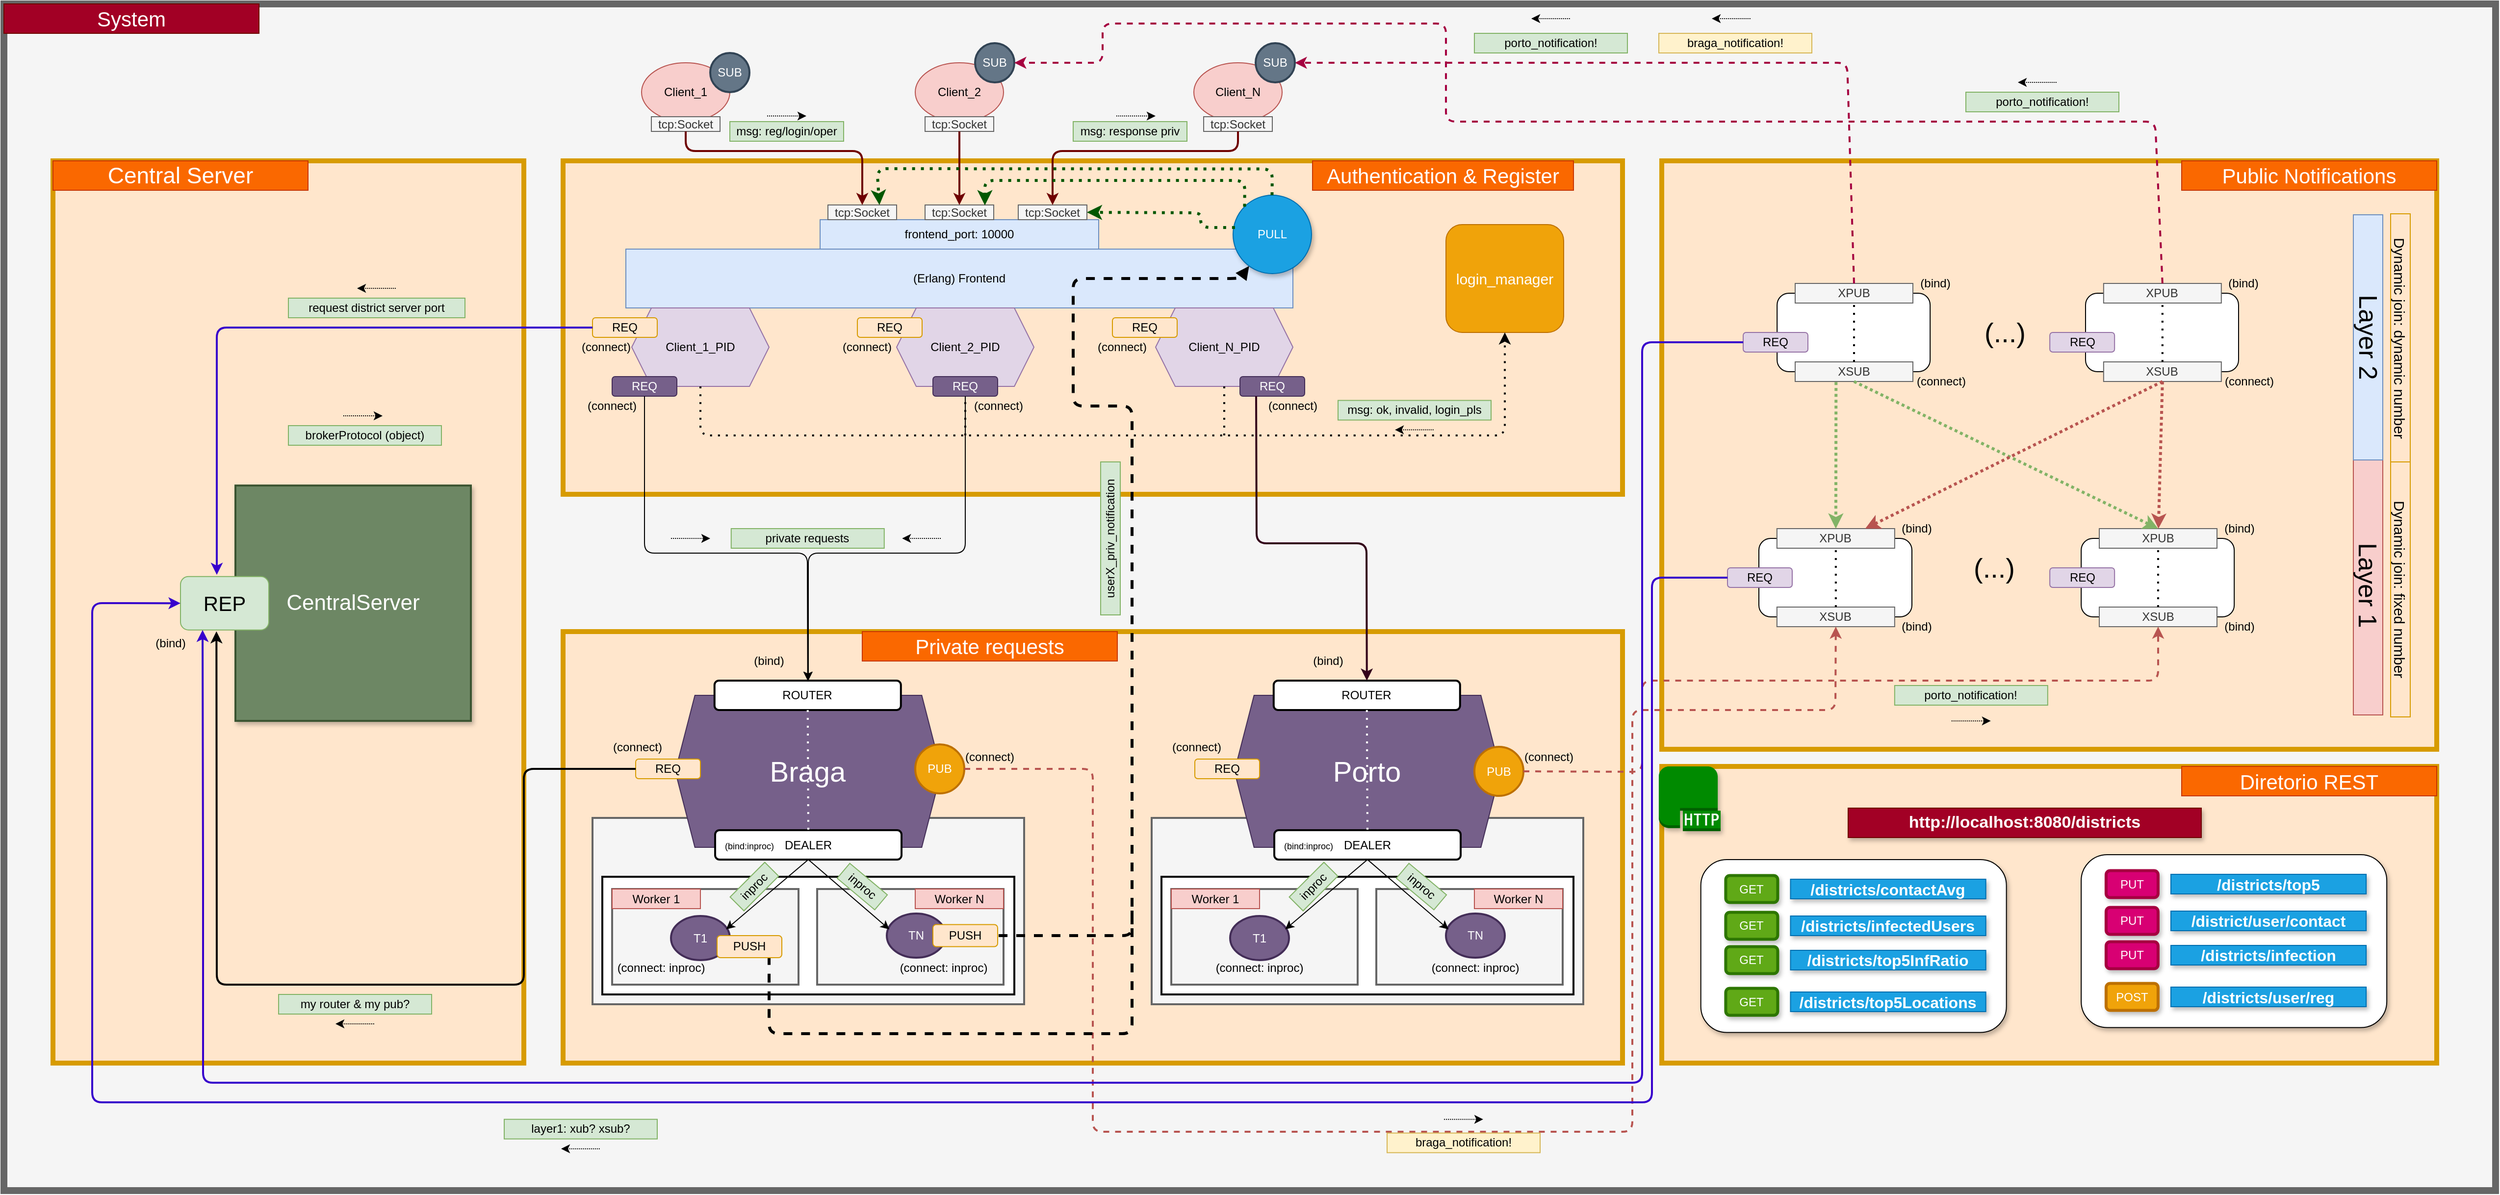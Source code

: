 <mxfile version="14.0.4" type="device"><diagram id="F_17o6KvqkeS45fp0Uro" name="Page-1"><mxGraphModel dx="5325" dy="1544" grid="1" gridSize="10" guides="1" tooltips="1" connect="1" arrows="1" fold="1" page="1" pageScale="1" pageWidth="827" pageHeight="1169" math="0" shadow="0"><root><mxCell id="0"/><mxCell id="1" parent="0"/><mxCell id="HUV5BB1LajAcM5KLgzY4-287" value="" style="rounded=0;whiteSpace=wrap;html=1;strokeWidth=7;fillColor=#f5f5f5;strokeColor=#666666;fontColor=#333333;" parent="1" vertex="1"><mxGeometry x="-2170" y="80" width="2540" height="1210" as="geometry"/></mxCell><mxCell id="4Ez9zJNtJLMyRnR4S0r_-30" value="" style="rounded=0;whiteSpace=wrap;html=1;strokeWidth=5;fillColor=#ffe6cc;strokeColor=#d79b00;" vertex="1" parent="1"><mxGeometry x="-480" y="857.5" width="790" height="302.5" as="geometry"/></mxCell><mxCell id="HUV5BB1LajAcM5KLgzY4-254" value="" style="rounded=0;whiteSpace=wrap;html=1;strokeWidth=5;fillColor=#ffe6cc;strokeColor=#d79b00;" parent="1" vertex="1"><mxGeometry x="-2120" y="240" width="480" height="920" as="geometry"/></mxCell><mxCell id="HUV5BB1LajAcM5KLgzY4-206" value="" style="rounded=0;whiteSpace=wrap;html=1;strokeWidth=5;fillColor=#ffe6cc;strokeColor=#d79b00;" parent="1" vertex="1"><mxGeometry x="-480" y="240" width="790" height="600" as="geometry"/></mxCell><mxCell id="HUV5BB1LajAcM5KLgzY4-60" value="" style="rounded=0;whiteSpace=wrap;html=1;strokeWidth=5;fillColor=#ffe6cc;strokeColor=#d79b00;" parent="1" vertex="1"><mxGeometry x="-1600" y="720" width="1080" height="440" as="geometry"/></mxCell><mxCell id="HUV5BB1LajAcM5KLgzY4-70" value="" style="rounded=0;whiteSpace=wrap;html=1;strokeWidth=2;fillColor=#f5f5f5;strokeColor=#666666;fontColor=#333333;" parent="1" vertex="1"><mxGeometry x="-1570" y="910" width="440" height="190" as="geometry"/></mxCell><mxCell id="HUV5BB1LajAcM5KLgzY4-74" value="" style="rounded=0;whiteSpace=wrap;html=1;strokeWidth=2;" parent="1" vertex="1"><mxGeometry x="-1560" y="970" width="420" height="120" as="geometry"/></mxCell><mxCell id="HUV5BB1LajAcM5KLgzY4-45" value="" style="rounded=0;whiteSpace=wrap;html=1;strokeWidth=5;fillColor=#ffe6cc;strokeColor=#d79b00;" parent="1" vertex="1"><mxGeometry x="-1600" y="240" width="1080" height="340" as="geometry"/></mxCell><mxCell id="HUV5BB1LajAcM5KLgzY4-1" value="(Erlang) Frontend" style="rounded=0;whiteSpace=wrap;html=1;fillColor=#dae8fc;strokeColor=#6c8ebf;" parent="1" vertex="1"><mxGeometry x="-1536" y="330" width="680" height="60" as="geometry"/></mxCell><mxCell id="HUV5BB1LajAcM5KLgzY4-3" value="Client_2" style="ellipse;whiteSpace=wrap;html=1;fillColor=#f8cecc;strokeColor=#b85450;" parent="1" vertex="1"><mxGeometry x="-1241" y="140" width="90" height="60" as="geometry"/></mxCell><mxCell id="HUV5BB1LajAcM5KLgzY4-5" value="frontend_port: 10000" style="rounded=0;whiteSpace=wrap;html=1;fillColor=#dae8fc;strokeColor=#6c8ebf;" parent="1" vertex="1"><mxGeometry x="-1338" y="300" width="284" height="30" as="geometry"/></mxCell><mxCell id="HUV5BB1LajAcM5KLgzY4-9" value="msg: reg/login/oper" style="text;html=1;strokeColor=#82b366;fillColor=#d5e8d4;align=center;verticalAlign=middle;whiteSpace=wrap;rounded=0;rotation=0;" parent="1" vertex="1"><mxGeometry x="-1430" y="200" width="116" height="20" as="geometry"/></mxCell><mxCell id="HUV5BB1LajAcM5KLgzY4-10" value="Client_1_PID" style="shape=hexagon;perimeter=hexagonPerimeter2;whiteSpace=wrap;html=1;fixedSize=1;fillColor=#e1d5e7;strokeColor=#9673a6;" parent="1" vertex="1"><mxGeometry x="-1530" y="390" width="140" height="80" as="geometry"/></mxCell><mxCell id="HUV5BB1LajAcM5KLgzY4-12" value="Client_2_PID" style="shape=hexagon;perimeter=hexagonPerimeter2;whiteSpace=wrap;html=1;fixedSize=1;fillColor=#e1d5e7;strokeColor=#9673a6;" parent="1" vertex="1"><mxGeometry x="-1260" y="390" width="140" height="80" as="geometry"/></mxCell><mxCell id="HUV5BB1LajAcM5KLgzY4-13" value="Client_N_PID" style="shape=hexagon;perimeter=hexagonPerimeter2;whiteSpace=wrap;html=1;fixedSize=1;fillColor=#e1d5e7;strokeColor=#9673a6;" parent="1" vertex="1"><mxGeometry x="-996" y="390" width="140" height="80" as="geometry"/></mxCell><mxCell id="HUV5BB1LajAcM5KLgzY4-18" value="tcp:Socket" style="rounded=0;whiteSpace=wrap;html=1;fillColor=#f5f5f5;strokeColor=#666666;fontColor=#333333;" parent="1" vertex="1"><mxGeometry x="-1231" y="195" width="70" height="15" as="geometry"/></mxCell><mxCell id="HUV5BB1LajAcM5KLgzY4-20" value="tcp:Socket" style="rounded=0;whiteSpace=wrap;html=1;fillColor=#f5f5f5;strokeColor=#666666;fontColor=#333333;" parent="1" vertex="1"><mxGeometry x="-1330" y="285" width="70" height="15" as="geometry"/></mxCell><mxCell id="HUV5BB1LajAcM5KLgzY4-21" value="tcp:Socket" style="rounded=0;whiteSpace=wrap;html=1;fillColor=#f5f5f5;strokeColor=#666666;fontColor=#333333;" parent="1" vertex="1"><mxGeometry x="-1231" y="285" width="70" height="15" as="geometry"/></mxCell><mxCell id="HUV5BB1LajAcM5KLgzY4-22" value="tcp:Socket" style="rounded=0;whiteSpace=wrap;html=1;fillColor=#f5f5f5;strokeColor=#666666;fontColor=#333333;" parent="1" vertex="1"><mxGeometry x="-1136" y="285" width="70" height="15" as="geometry"/></mxCell><mxCell id="HUV5BB1LajAcM5KLgzY4-23" value="msg: ok, invalid, login_pls" style="text;html=1;strokeColor=#82b366;fillColor=#d5e8d4;align=center;verticalAlign=middle;whiteSpace=wrap;rounded=0;rotation=0;" parent="1" vertex="1"><mxGeometry x="-810" y="484.29" width="156" height="20" as="geometry"/></mxCell><mxCell id="HUV5BB1LajAcM5KLgzY4-28" value="REQ" style="rounded=1;whiteSpace=wrap;html=1;fillColor=#ffe6cc;strokeColor=#d79b00;" parent="1" vertex="1"><mxGeometry x="-1570" y="400" width="66" height="20" as="geometry"/></mxCell><mxCell id="HUV5BB1LajAcM5KLgzY4-29" value="REQ" style="rounded=1;whiteSpace=wrap;html=1;fillColor=#ffe6cc;strokeColor=#d79b00;" parent="1" vertex="1"><mxGeometry x="-1300" y="400" width="66" height="20" as="geometry"/></mxCell><mxCell id="HUV5BB1LajAcM5KLgzY4-30" value="REQ" style="rounded=1;whiteSpace=wrap;html=1;fillColor=#ffe6cc;strokeColor=#d79b00;" parent="1" vertex="1"><mxGeometry x="-1040" y="400" width="66" height="20" as="geometry"/></mxCell><mxCell id="HUV5BB1LajAcM5KLgzY4-34" value="Client_N" style="ellipse;whiteSpace=wrap;html=1;fillColor=#f8cecc;strokeColor=#b85450;" parent="1" vertex="1"><mxGeometry x="-957" y="140" width="90" height="60" as="geometry"/></mxCell><mxCell id="HUV5BB1LajAcM5KLgzY4-35" value="tcp:Socket" style="rounded=0;whiteSpace=wrap;html=1;fillColor=#f5f5f5;strokeColor=#666666;fontColor=#333333;" parent="1" vertex="1"><mxGeometry x="-947" y="195" width="70" height="15" as="geometry"/></mxCell><mxCell id="HUV5BB1LajAcM5KLgzY4-36" value="Client_1" style="ellipse;whiteSpace=wrap;html=1;fillColor=#f8cecc;strokeColor=#b85450;" parent="1" vertex="1"><mxGeometry x="-1520" y="140" width="90" height="60" as="geometry"/></mxCell><mxCell id="HUV5BB1LajAcM5KLgzY4-37" value="tcp:Socket" style="rounded=0;whiteSpace=wrap;html=1;fillColor=#f5f5f5;strokeColor=#666666;fontColor=#333333;" parent="1" vertex="1"><mxGeometry x="-1510" y="195" width="70" height="15" as="geometry"/></mxCell><mxCell id="HUV5BB1LajAcM5KLgzY4-38" value="" style="endArrow=classic;html=1;exitX=0.5;exitY=1;exitDx=0;exitDy=0;entryX=0.5;entryY=0;entryDx=0;entryDy=0;fillColor=#a20025;strokeColor=#6F0000;strokeWidth=2;" parent="1" source="HUV5BB1LajAcM5KLgzY4-37" target="HUV5BB1LajAcM5KLgzY4-20" edge="1"><mxGeometry width="50" height="50" relative="1" as="geometry"><mxPoint x="-1210" y="180" as="sourcePoint"/><mxPoint x="-1160" y="130" as="targetPoint"/><Array as="points"><mxPoint x="-1475" y="230"/><mxPoint x="-1295" y="230"/></Array></mxGeometry></mxCell><mxCell id="HUV5BB1LajAcM5KLgzY4-39" value="" style="endArrow=classic;html=1;exitX=0.5;exitY=1;exitDx=0;exitDy=0;entryX=0.5;entryY=0;entryDx=0;entryDy=0;strokeWidth=2;fillColor=#a20025;strokeColor=#6F0000;" parent="1" source="HUV5BB1LajAcM5KLgzY4-18" target="HUV5BB1LajAcM5KLgzY4-21" edge="1"><mxGeometry width="50" height="50" relative="1" as="geometry"><mxPoint x="-1210" y="180" as="sourcePoint"/><mxPoint x="-1160" y="130" as="targetPoint"/></mxGeometry></mxCell><mxCell id="HUV5BB1LajAcM5KLgzY4-40" value="" style="endArrow=classic;html=1;exitX=0.5;exitY=1;exitDx=0;exitDy=0;entryX=0.5;entryY=0;entryDx=0;entryDy=0;strokeWidth=2;fillColor=#a20025;strokeColor=#6F0000;" parent="1" source="HUV5BB1LajAcM5KLgzY4-35" target="HUV5BB1LajAcM5KLgzY4-22" edge="1"><mxGeometry width="50" height="50" relative="1" as="geometry"><mxPoint x="-1210" y="180" as="sourcePoint"/><mxPoint x="-1160" y="130" as="targetPoint"/><Array as="points"><mxPoint x="-912" y="230"/><mxPoint x="-1101" y="230"/></Array></mxGeometry></mxCell><mxCell id="HUV5BB1LajAcM5KLgzY4-41" value="" style="endArrow=classic;html=1;dashed=1;dashPattern=1 1;" parent="1" edge="1"><mxGeometry width="50" height="50" relative="1" as="geometry"><mxPoint x="-1392" y="194.31" as="sourcePoint"/><mxPoint x="-1352" y="194.31" as="targetPoint"/></mxGeometry></mxCell><mxCell id="HUV5BB1LajAcM5KLgzY4-42" value="msg: response priv" style="text;html=1;strokeColor=#82b366;fillColor=#d5e8d4;align=center;verticalAlign=middle;whiteSpace=wrap;rounded=0;rotation=0;" parent="1" vertex="1"><mxGeometry x="-1080" y="200" width="116" height="20" as="geometry"/></mxCell><mxCell id="HUV5BB1LajAcM5KLgzY4-43" value="" style="endArrow=classic;html=1;dashed=1;dashPattern=1 1;" parent="1" edge="1"><mxGeometry width="50" height="50" relative="1" as="geometry"><mxPoint x="-1036" y="194.31" as="sourcePoint"/><mxPoint x="-996" y="194.31" as="targetPoint"/></mxGeometry></mxCell><mxCell id="HUV5BB1LajAcM5KLgzY4-46" value="&lt;font style=&quot;font-size: 15px&quot;&gt;login_manager&lt;/font&gt;" style="rounded=1;whiteSpace=wrap;html=1;fillColor=#f0a30a;strokeColor=#BD7000;fontColor=#ffffff;" parent="1" vertex="1"><mxGeometry x="-700" y="305" width="120" height="110" as="geometry"/></mxCell><mxCell id="HUV5BB1LajAcM5KLgzY4-48" value="" style="endArrow=classic;dashed=1;html=1;dashPattern=1 3;strokeWidth=2;exitX=0.5;exitY=1;exitDx=0;exitDy=0;entryX=0.5;entryY=1;entryDx=0;entryDy=0;startArrow=none;startFill=0;endFill=1;" parent="1" source="HUV5BB1LajAcM5KLgzY4-10" target="HUV5BB1LajAcM5KLgzY4-46" edge="1"><mxGeometry width="50" height="50" relative="1" as="geometry"><mxPoint x="-1180" y="260" as="sourcePoint"/><mxPoint x="-1130" y="210" as="targetPoint"/><Array as="points"><mxPoint x="-1460" y="520"/><mxPoint x="-640" y="520"/></Array></mxGeometry></mxCell><mxCell id="HUV5BB1LajAcM5KLgzY4-49" value="" style="endArrow=none;dashed=1;html=1;dashPattern=1 3;strokeWidth=2;exitX=0.5;exitY=1;exitDx=0;exitDy=0;" parent="1" source="HUV5BB1LajAcM5KLgzY4-12" edge="1"><mxGeometry width="50" height="50" relative="1" as="geometry"><mxPoint x="-1180" y="260" as="sourcePoint"/><mxPoint x="-1190" y="520" as="targetPoint"/></mxGeometry></mxCell><mxCell id="HUV5BB1LajAcM5KLgzY4-50" value="" style="endArrow=none;dashed=1;html=1;dashPattern=1 3;strokeWidth=2;exitX=0.5;exitY=1;exitDx=0;exitDy=0;" parent="1" source="HUV5BB1LajAcM5KLgzY4-13" edge="1"><mxGeometry width="50" height="50" relative="1" as="geometry"><mxPoint x="-1180" y="260" as="sourcePoint"/><mxPoint x="-926" y="520" as="targetPoint"/></mxGeometry></mxCell><mxCell id="HUV5BB1LajAcM5KLgzY4-52" value="" style="endArrow=none;html=1;dashed=1;dashPattern=1 1;endFill=0;startArrow=classic;startFill=1;" parent="1" edge="1"><mxGeometry width="50" height="50" relative="1" as="geometry"><mxPoint x="-752" y="514.29" as="sourcePoint"/><mxPoint x="-712" y="514.29" as="targetPoint"/></mxGeometry></mxCell><mxCell id="HUV5BB1LajAcM5KLgzY4-53" value="brokerProtocol (object)" style="text;html=1;strokeColor=#82b366;fillColor=#d5e8d4;align=center;verticalAlign=middle;whiteSpace=wrap;rounded=0;rotation=0;" parent="1" vertex="1"><mxGeometry x="-1880" y="510" width="156" height="20" as="geometry"/></mxCell><mxCell id="HUV5BB1LajAcM5KLgzY4-54" value="" style="endArrow=classic;html=1;dashed=1;dashPattern=1 1;" parent="1" edge="1"><mxGeometry width="50" height="50" relative="1" as="geometry"><mxPoint x="-1824" y="500.0" as="sourcePoint"/><mxPoint x="-1784" y="500.0" as="targetPoint"/></mxGeometry></mxCell><mxCell id="HUV5BB1LajAcM5KLgzY4-55" value="&lt;font style=&quot;font-size: 22px&quot;&gt;CentralServer&lt;/font&gt;" style="whiteSpace=wrap;html=1;aspect=fixed;strokeWidth=2;fillColor=#6d8764;strokeColor=#3A5431;rounded=0;glass=0;shadow=1;fontColor=#ffffff;" parent="1" vertex="1"><mxGeometry x="-1934" y="571.07" width="240" height="240" as="geometry"/></mxCell><mxCell id="HUV5BB1LajAcM5KLgzY4-56" value="&lt;font style=&quot;font-size: 21px&quot;&gt;REP&lt;/font&gt;" style="rounded=1;whiteSpace=wrap;html=1;fillColor=#d5e8d4;strokeColor=#82b366;" parent="1" vertex="1"><mxGeometry x="-1990" y="663.82" width="90" height="54.5" as="geometry"/></mxCell><mxCell id="HUV5BB1LajAcM5KLgzY4-57" value="" style="endArrow=none;html=1;strokeWidth=2;entryX=0;entryY=0.5;entryDx=0;entryDy=0;exitX=0.411;exitY=-0.032;exitDx=0;exitDy=0;exitPerimeter=0;startArrow=classic;startFill=1;fillColor=#6a00ff;strokeColor=#3700CC;" parent="1" source="HUV5BB1LajAcM5KLgzY4-56" target="HUV5BB1LajAcM5KLgzY4-28" edge="1"><mxGeometry width="50" height="50" relative="1" as="geometry"><mxPoint x="-1540" y="590" as="sourcePoint"/><mxPoint x="-1490" y="540" as="targetPoint"/><Array as="points"><mxPoint x="-1953" y="410"/><mxPoint x="-1777" y="410"/><mxPoint x="-1630" y="410"/></Array></mxGeometry></mxCell><mxCell id="HUV5BB1LajAcM5KLgzY4-58" value="request district server port" style="text;html=1;strokeColor=#82b366;fillColor=#d5e8d4;align=center;verticalAlign=middle;whiteSpace=wrap;rounded=0;rotation=0;" parent="1" vertex="1"><mxGeometry x="-1880" y="380" width="180" height="20" as="geometry"/></mxCell><mxCell id="HUV5BB1LajAcM5KLgzY4-62" value="&lt;font style=&quot;font-size: 29px&quot;&gt;Braga&lt;/font&gt;" style="shape=hexagon;perimeter=hexagonPerimeter2;whiteSpace=wrap;html=1;fixedSize=1;fillColor=#76608a;strokeColor=#432D57;fontColor=#ffffff;" parent="1" vertex="1"><mxGeometry x="-1485.62" y="785" width="271.25" height="155" as="geometry"/></mxCell><mxCell id="HUV5BB1LajAcM5KLgzY4-63" value="(connect)" style="text;html=1;strokeColor=none;fillColor=none;align=center;verticalAlign=middle;whiteSpace=wrap;rounded=0;" parent="1" vertex="1"><mxGeometry x="-1576" y="420" width="40" height="20" as="geometry"/></mxCell><mxCell id="HUV5BB1LajAcM5KLgzY4-64" value="(connect)" style="text;html=1;strokeColor=none;fillColor=none;align=center;verticalAlign=middle;whiteSpace=wrap;rounded=0;" parent="1" vertex="1"><mxGeometry x="-1310" y="420" width="40" height="20" as="geometry"/></mxCell><mxCell id="HUV5BB1LajAcM5KLgzY4-65" value="(connect)" style="text;html=1;strokeColor=none;fillColor=none;align=center;verticalAlign=middle;whiteSpace=wrap;rounded=0;" parent="1" vertex="1"><mxGeometry x="-1050" y="420" width="40" height="20" as="geometry"/></mxCell><mxCell id="HUV5BB1LajAcM5KLgzY4-68" value="ROUTER" style="rounded=1;whiteSpace=wrap;html=1;strokeWidth=2;" parent="1" vertex="1"><mxGeometry x="-1445.62" y="770" width="190" height="30" as="geometry"/></mxCell><mxCell id="HUV5BB1LajAcM5KLgzY4-76" value="DEALER" style="rounded=1;whiteSpace=wrap;html=1;strokeWidth=2;" parent="1" vertex="1"><mxGeometry x="-1444.99" y="922.5" width="190" height="30" as="geometry"/></mxCell><mxCell id="HUV5BB1LajAcM5KLgzY4-80" value="REQ" style="rounded=1;whiteSpace=wrap;html=1;fillColor=#76608a;strokeColor=#432D57;fontColor=#ffffff;" parent="1" vertex="1"><mxGeometry x="-1550" y="460" width="66" height="20" as="geometry"/></mxCell><mxCell id="HUV5BB1LajAcM5KLgzY4-81" value="" style="rounded=0;whiteSpace=wrap;html=1;strokeWidth=2;fillColor=#f5f5f5;strokeColor=#666666;fontColor=#333333;" parent="1" vertex="1"><mxGeometry x="-1550" y="982.5" width="190" height="97.5" as="geometry"/></mxCell><mxCell id="HUV5BB1LajAcM5KLgzY4-82" value="" style="rounded=0;whiteSpace=wrap;html=1;strokeWidth=2;fillColor=#f5f5f5;strokeColor=#666666;fontColor=#333333;" parent="1" vertex="1"><mxGeometry x="-1341" y="982.5" width="190" height="97.5" as="geometry"/></mxCell><mxCell id="HUV5BB1LajAcM5KLgzY4-75" value="Worker 1" style="text;html=1;strokeColor=#b85450;fillColor=#f8cecc;align=center;verticalAlign=middle;whiteSpace=wrap;rounded=0;" parent="1" vertex="1"><mxGeometry x="-1550" y="982.5" width="90" height="20" as="geometry"/></mxCell><mxCell id="HUV5BB1LajAcM5KLgzY4-83" value="Worker N" style="text;html=1;strokeColor=#b85450;fillColor=#f8cecc;align=center;verticalAlign=middle;whiteSpace=wrap;rounded=0;" parent="1" vertex="1"><mxGeometry x="-1241" y="982.5" width="90" height="20" as="geometry"/></mxCell><mxCell id="HUV5BB1LajAcM5KLgzY4-71" value="T1" style="ellipse;whiteSpace=wrap;html=1;strokeWidth=2;fillColor=#76608a;strokeColor=#432D57;fontColor=#ffffff;" parent="1" vertex="1"><mxGeometry x="-1490" y="1010" width="60" height="45" as="geometry"/></mxCell><mxCell id="HUV5BB1LajAcM5KLgzY4-77" value="" style="endArrow=classic;html=1;exitX=0.5;exitY=1;exitDx=0;exitDy=0;entryX=0.937;entryY=0.302;entryDx=0;entryDy=0;entryPerimeter=0;" parent="1" source="HUV5BB1LajAcM5KLgzY4-76" target="HUV5BB1LajAcM5KLgzY4-71" edge="1"><mxGeometry width="50" height="50" relative="1" as="geometry"><mxPoint x="-1340" y="850" as="sourcePoint"/><mxPoint x="-1414.99" y="1020.25" as="targetPoint"/></mxGeometry></mxCell><mxCell id="HUV5BB1LajAcM5KLgzY4-73" value="TN" style="ellipse;whiteSpace=wrap;html=1;strokeWidth=2;fillColor=#76608a;strokeColor=#432D57;fontColor=#ffffff;" parent="1" vertex="1"><mxGeometry x="-1270" y="1007.5" width="60" height="45" as="geometry"/></mxCell><mxCell id="HUV5BB1LajAcM5KLgzY4-79" value="" style="endArrow=classic;html=1;entryX=0.043;entryY=0.358;entryDx=0;entryDy=0;exitX=0.5;exitY=1;exitDx=0;exitDy=0;entryPerimeter=0;" parent="1" source="HUV5BB1LajAcM5KLgzY4-76" target="HUV5BB1LajAcM5KLgzY4-73" edge="1"><mxGeometry width="50" height="50" relative="1" as="geometry"><mxPoint x="-1390" y="950" as="sourcePoint"/><mxPoint x="-1285.62" y="1017.75" as="targetPoint"/></mxGeometry></mxCell><mxCell id="HUV5BB1LajAcM5KLgzY4-84" value="REQ" style="rounded=1;whiteSpace=wrap;html=1;fillColor=#76608a;strokeColor=#432D57;fontColor=#ffffff;" parent="1" vertex="1"><mxGeometry x="-1223" y="460" width="66" height="20" as="geometry"/></mxCell><mxCell id="HUV5BB1LajAcM5KLgzY4-85" value="REQ" style="rounded=1;whiteSpace=wrap;html=1;fillColor=#76608a;strokeColor=#432D57;fontColor=#ffffff;" parent="1" vertex="1"><mxGeometry x="-910" y="460" width="66" height="20" as="geometry"/></mxCell><mxCell id="HUV5BB1LajAcM5KLgzY4-86" value="" style="endArrow=classic;html=1;exitX=0.5;exitY=1;exitDx=0;exitDy=0;entryX=0.5;entryY=0;entryDx=0;entryDy=0;" parent="1" source="HUV5BB1LajAcM5KLgzY4-80" target="HUV5BB1LajAcM5KLgzY4-68" edge="1"><mxGeometry width="50" height="50" relative="1" as="geometry"><mxPoint x="-1440" y="700" as="sourcePoint"/><mxPoint x="-1390" y="650" as="targetPoint"/><Array as="points"><mxPoint x="-1517" y="640"/><mxPoint x="-1351" y="640"/></Array></mxGeometry></mxCell><mxCell id="HUV5BB1LajAcM5KLgzY4-87" value="" style="endArrow=classic;html=1;exitX=0.5;exitY=1;exitDx=0;exitDy=0;" parent="1" source="HUV5BB1LajAcM5KLgzY4-84" edge="1"><mxGeometry width="50" height="50" relative="1" as="geometry"><mxPoint x="-1190" y="700" as="sourcePoint"/><mxPoint x="-1350" y="770" as="targetPoint"/><Array as="points"><mxPoint x="-1190" y="640"/><mxPoint x="-1350" y="640"/></Array></mxGeometry></mxCell><mxCell id="HUV5BB1LajAcM5KLgzY4-101" value="REQ" style="rounded=1;whiteSpace=wrap;html=1;fillColor=#ffe6cc;strokeColor=#d79b00;" parent="1" vertex="1"><mxGeometry x="-1526" y="850" width="66" height="20" as="geometry"/></mxCell><mxCell id="HUV5BB1LajAcM5KLgzY4-102" value="" style="endArrow=classic;html=1;exitX=0;exitY=0.5;exitDx=0;exitDy=0;entryX=0.407;entryY=1.026;entryDx=0;entryDy=0;entryPerimeter=0;strokeWidth=2;" parent="1" source="HUV5BB1LajAcM5KLgzY4-101" target="HUV5BB1LajAcM5KLgzY4-56" edge="1"><mxGeometry width="50" height="50" relative="1" as="geometry"><mxPoint x="-1430" y="780" as="sourcePoint"/><mxPoint x="-1380" y="730" as="targetPoint"/><Array as="points"><mxPoint x="-1640" y="860"/><mxPoint x="-1640" y="1080"/><mxPoint x="-1953" y="1080"/></Array></mxGeometry></mxCell><mxCell id="HUV5BB1LajAcM5KLgzY4-104" value="(connect)" style="text;html=1;strokeColor=none;fillColor=none;align=center;verticalAlign=middle;whiteSpace=wrap;rounded=0;" parent="1" vertex="1"><mxGeometry x="-1544" y="827.75" width="40" height="20" as="geometry"/></mxCell><mxCell id="HUV5BB1LajAcM5KLgzY4-105" value="(bind)" style="text;html=1;strokeColor=none;fillColor=none;align=center;verticalAlign=middle;whiteSpace=wrap;rounded=0;" parent="1" vertex="1"><mxGeometry x="-1410" y="740" width="40" height="20" as="geometry"/></mxCell><mxCell id="HUV5BB1LajAcM5KLgzY4-107" value="(connect)" style="text;html=1;strokeColor=none;fillColor=none;align=center;verticalAlign=middle;whiteSpace=wrap;rounded=0;" parent="1" vertex="1"><mxGeometry x="-1570" y="480" width="40" height="20" as="geometry"/></mxCell><mxCell id="HUV5BB1LajAcM5KLgzY4-108" value="(connect)" style="text;html=1;strokeColor=none;fillColor=none;align=center;verticalAlign=middle;whiteSpace=wrap;rounded=0;" parent="1" vertex="1"><mxGeometry x="-1176" y="480" width="40" height="20" as="geometry"/></mxCell><mxCell id="HUV5BB1LajAcM5KLgzY4-109" value="(connect)" style="text;html=1;strokeColor=none;fillColor=none;align=center;verticalAlign=middle;whiteSpace=wrap;rounded=0;" parent="1" vertex="1"><mxGeometry x="-876" y="480" width="40" height="20" as="geometry"/></mxCell><mxCell id="HUV5BB1LajAcM5KLgzY4-110" value="my router &amp;amp; my pub?" style="text;html=1;strokeColor=#82b366;fillColor=#d5e8d4;align=center;verticalAlign=middle;whiteSpace=wrap;rounded=0;rotation=0;" parent="1" vertex="1"><mxGeometry x="-1890" y="1090" width="156" height="20" as="geometry"/></mxCell><mxCell id="HUV5BB1LajAcM5KLgzY4-111" value="" style="endArrow=none;html=1;dashed=1;dashPattern=1 1;endFill=0;startArrow=classic;startFill=1;" parent="1" edge="1"><mxGeometry width="50" height="50" relative="1" as="geometry"><mxPoint x="-1832" y="1120" as="sourcePoint"/><mxPoint x="-1792" y="1120" as="targetPoint"/></mxGeometry></mxCell><mxCell id="HUV5BB1LajAcM5KLgzY4-113" value="(connect: inproc)" style="text;html=1;strokeColor=none;fillColor=none;align=center;verticalAlign=middle;whiteSpace=wrap;rounded=0;" parent="1" vertex="1"><mxGeometry x="-1554.99" y="1052.5" width="110" height="20" as="geometry"/></mxCell><mxCell id="HUV5BB1LajAcM5KLgzY4-120" value="&lt;font style=&quot;font-size: 9px&quot;&gt;(bind:inproc)&lt;/font&gt;" style="text;html=1;strokeColor=none;fillColor=none;align=center;verticalAlign=middle;whiteSpace=wrap;rounded=0;" parent="1" vertex="1"><mxGeometry x="-1430" y="927.5" width="40" height="20" as="geometry"/></mxCell><mxCell id="HUV5BB1LajAcM5KLgzY4-121" value="" style="endArrow=none;dashed=1;html=1;dashPattern=1 3;strokeWidth=2;exitX=0.5;exitY=1;exitDx=0;exitDy=0;entryX=0.5;entryY=0;entryDx=0;entryDy=0;strokeColor=#FFFFFF;" parent="1" source="HUV5BB1LajAcM5KLgzY4-68" target="HUV5BB1LajAcM5KLgzY4-76" edge="1"><mxGeometry width="50" height="50" relative="1" as="geometry"><mxPoint x="-1380" y="800" as="sourcePoint"/><mxPoint x="-1330" y="750" as="targetPoint"/></mxGeometry></mxCell><mxCell id="HUV5BB1LajAcM5KLgzY4-122" value="(connect: inproc)" style="text;html=1;strokeColor=none;fillColor=none;align=center;verticalAlign=middle;whiteSpace=wrap;rounded=0;" parent="1" vertex="1"><mxGeometry x="-1267" y="1052.5" width="110" height="20" as="geometry"/></mxCell><mxCell id="HUV5BB1LajAcM5KLgzY4-123" value="inproc" style="text;html=1;strokeColor=#82b366;fillColor=#d5e8d4;align=center;verticalAlign=middle;whiteSpace=wrap;rounded=0;rotation=-45;" parent="1" vertex="1"><mxGeometry x="-1430" y="970" width="50" height="20" as="geometry"/></mxCell><mxCell id="HUV5BB1LajAcM5KLgzY4-124" value="inproc" style="text;html=1;strokeColor=#82b366;fillColor=#d5e8d4;align=center;verticalAlign=middle;whiteSpace=wrap;rounded=0;rotation=40;" parent="1" vertex="1"><mxGeometry x="-1320" y="970" width="50" height="20" as="geometry"/></mxCell><mxCell id="HUV5BB1LajAcM5KLgzY4-125" value="private requests" style="text;html=1;strokeColor=#82b366;fillColor=#d5e8d4;align=center;verticalAlign=middle;whiteSpace=wrap;rounded=0;rotation=0;" parent="1" vertex="1"><mxGeometry x="-1428.62" y="615" width="156" height="20" as="geometry"/></mxCell><mxCell id="HUV5BB1LajAcM5KLgzY4-126" value="" style="endArrow=classic;html=1;dashed=1;dashPattern=1 1;" parent="1" edge="1"><mxGeometry width="50" height="50" relative="1" as="geometry"><mxPoint x="-1490" y="625" as="sourcePoint"/><mxPoint x="-1450" y="625" as="targetPoint"/></mxGeometry></mxCell><mxCell id="HUV5BB1LajAcM5KLgzY4-127" value="" style="endArrow=none;html=1;dashed=1;dashPattern=1 1;endFill=0;startArrow=classic;startFill=1;" parent="1" edge="1"><mxGeometry width="50" height="50" relative="1" as="geometry"><mxPoint x="-1254.37" y="625" as="sourcePoint"/><mxPoint x="-1214.37" y="625" as="targetPoint"/></mxGeometry></mxCell><mxCell id="HUV5BB1LajAcM5KLgzY4-128" value="" style="rounded=0;whiteSpace=wrap;html=1;strokeWidth=2;fillColor=#f5f5f5;strokeColor=#666666;fontColor=#333333;" parent="1" vertex="1"><mxGeometry x="-1000" y="910" width="440" height="190" as="geometry"/></mxCell><mxCell id="HUV5BB1LajAcM5KLgzY4-129" value="" style="rounded=0;whiteSpace=wrap;html=1;strokeWidth=2;" parent="1" vertex="1"><mxGeometry x="-990" y="970" width="420" height="120" as="geometry"/></mxCell><mxCell id="HUV5BB1LajAcM5KLgzY4-130" value="&lt;font style=&quot;font-size: 29px&quot;&gt;Porto&lt;/font&gt;" style="shape=hexagon;perimeter=hexagonPerimeter2;whiteSpace=wrap;html=1;fixedSize=1;fillColor=#76608a;strokeColor=#432D57;fontColor=#ffffff;" parent="1" vertex="1"><mxGeometry x="-915.62" y="785" width="271.25" height="155" as="geometry"/></mxCell><mxCell id="HUV5BB1LajAcM5KLgzY4-131" value="ROUTER" style="rounded=1;whiteSpace=wrap;html=1;strokeWidth=2;" parent="1" vertex="1"><mxGeometry x="-875.62" y="770" width="190" height="30" as="geometry"/></mxCell><mxCell id="HUV5BB1LajAcM5KLgzY4-132" value="DEALER" style="rounded=1;whiteSpace=wrap;html=1;strokeWidth=2;" parent="1" vertex="1"><mxGeometry x="-874.99" y="922.5" width="190" height="30" as="geometry"/></mxCell><mxCell id="HUV5BB1LajAcM5KLgzY4-133" value="" style="rounded=0;whiteSpace=wrap;html=1;strokeWidth=2;fillColor=#f5f5f5;strokeColor=#666666;fontColor=#333333;" parent="1" vertex="1"><mxGeometry x="-980" y="982.5" width="190" height="97.5" as="geometry"/></mxCell><mxCell id="HUV5BB1LajAcM5KLgzY4-134" value="" style="rounded=0;whiteSpace=wrap;html=1;strokeWidth=2;fillColor=#f5f5f5;strokeColor=#666666;fontColor=#333333;" parent="1" vertex="1"><mxGeometry x="-771" y="982.5" width="190" height="97.5" as="geometry"/></mxCell><mxCell id="HUV5BB1LajAcM5KLgzY4-135" value="Worker 1" style="text;html=1;strokeColor=#b85450;fillColor=#f8cecc;align=center;verticalAlign=middle;whiteSpace=wrap;rounded=0;" parent="1" vertex="1"><mxGeometry x="-980" y="982.5" width="90" height="20" as="geometry"/></mxCell><mxCell id="HUV5BB1LajAcM5KLgzY4-136" value="Worker N" style="text;html=1;strokeColor=#b85450;fillColor=#f8cecc;align=center;verticalAlign=middle;whiteSpace=wrap;rounded=0;" parent="1" vertex="1"><mxGeometry x="-671" y="982.5" width="90" height="20" as="geometry"/></mxCell><mxCell id="HUV5BB1LajAcM5KLgzY4-137" value="T1" style="ellipse;whiteSpace=wrap;html=1;strokeWidth=2;fillColor=#76608a;strokeColor=#432D57;fontColor=#ffffff;" parent="1" vertex="1"><mxGeometry x="-920" y="1010" width="60" height="45" as="geometry"/></mxCell><mxCell id="HUV5BB1LajAcM5KLgzY4-138" value="" style="endArrow=classic;html=1;exitX=0.5;exitY=1;exitDx=0;exitDy=0;entryX=0.937;entryY=0.302;entryDx=0;entryDy=0;entryPerimeter=0;" parent="1" source="HUV5BB1LajAcM5KLgzY4-132" target="HUV5BB1LajAcM5KLgzY4-137" edge="1"><mxGeometry width="50" height="50" relative="1" as="geometry"><mxPoint x="-770" y="850" as="sourcePoint"/><mxPoint x="-844.99" y="1020.25" as="targetPoint"/></mxGeometry></mxCell><mxCell id="HUV5BB1LajAcM5KLgzY4-139" value="TN" style="ellipse;whiteSpace=wrap;html=1;strokeWidth=2;fillColor=#76608a;strokeColor=#432D57;fontColor=#ffffff;" parent="1" vertex="1"><mxGeometry x="-700" y="1007.5" width="60" height="45" as="geometry"/></mxCell><mxCell id="HUV5BB1LajAcM5KLgzY4-140" value="" style="endArrow=classic;html=1;entryX=0.043;entryY=0.358;entryDx=0;entryDy=0;exitX=0.5;exitY=1;exitDx=0;exitDy=0;entryPerimeter=0;" parent="1" source="HUV5BB1LajAcM5KLgzY4-132" target="HUV5BB1LajAcM5KLgzY4-139" edge="1"><mxGeometry width="50" height="50" relative="1" as="geometry"><mxPoint x="-820" y="950" as="sourcePoint"/><mxPoint x="-715.62" y="1017.75" as="targetPoint"/></mxGeometry></mxCell><mxCell id="HUV5BB1LajAcM5KLgzY4-141" value="REQ" style="rounded=1;whiteSpace=wrap;html=1;fillColor=#ffe6cc;strokeColor=#d79b00;" parent="1" vertex="1"><mxGeometry x="-956" y="850" width="66" height="20" as="geometry"/></mxCell><mxCell id="HUV5BB1LajAcM5KLgzY4-142" value="(connect)" style="text;html=1;strokeColor=none;fillColor=none;align=center;verticalAlign=middle;whiteSpace=wrap;rounded=0;" parent="1" vertex="1"><mxGeometry x="-974" y="827.75" width="40" height="20" as="geometry"/></mxCell><mxCell id="HUV5BB1LajAcM5KLgzY4-143" value="(bind)" style="text;html=1;strokeColor=none;fillColor=none;align=center;verticalAlign=middle;whiteSpace=wrap;rounded=0;" parent="1" vertex="1"><mxGeometry x="-840" y="740" width="40" height="20" as="geometry"/></mxCell><mxCell id="HUV5BB1LajAcM5KLgzY4-144" value="(connect: inproc)" style="text;html=1;strokeColor=none;fillColor=none;align=center;verticalAlign=middle;whiteSpace=wrap;rounded=0;" parent="1" vertex="1"><mxGeometry x="-945" y="1052.5" width="110" height="20" as="geometry"/></mxCell><mxCell id="HUV5BB1LajAcM5KLgzY4-145" value="&lt;font style=&quot;font-size: 9px&quot;&gt;(bind:inproc)&lt;/font&gt;" style="text;html=1;strokeColor=none;fillColor=none;align=center;verticalAlign=middle;whiteSpace=wrap;rounded=0;" parent="1" vertex="1"><mxGeometry x="-860" y="927.5" width="40" height="20" as="geometry"/></mxCell><mxCell id="HUV5BB1LajAcM5KLgzY4-146" value="" style="endArrow=none;dashed=1;html=1;dashPattern=1 3;strokeWidth=2;exitX=0.5;exitY=1;exitDx=0;exitDy=0;entryX=0.5;entryY=0;entryDx=0;entryDy=0;strokeColor=#FFFFFF;" parent="1" source="HUV5BB1LajAcM5KLgzY4-131" target="HUV5BB1LajAcM5KLgzY4-132" edge="1"><mxGeometry width="50" height="50" relative="1" as="geometry"><mxPoint x="-810" y="800" as="sourcePoint"/><mxPoint x="-760" y="750" as="targetPoint"/></mxGeometry></mxCell><mxCell id="HUV5BB1LajAcM5KLgzY4-147" value="(connect: inproc)" style="text;html=1;strokeColor=none;fillColor=none;align=center;verticalAlign=middle;whiteSpace=wrap;rounded=0;" parent="1" vertex="1"><mxGeometry x="-725" y="1052.5" width="110" height="20" as="geometry"/></mxCell><mxCell id="HUV5BB1LajAcM5KLgzY4-148" value="inproc" style="text;html=1;strokeColor=#82b366;fillColor=#d5e8d4;align=center;verticalAlign=middle;whiteSpace=wrap;rounded=0;rotation=-45;" parent="1" vertex="1"><mxGeometry x="-860" y="970" width="50" height="20" as="geometry"/></mxCell><mxCell id="HUV5BB1LajAcM5KLgzY4-149" value="inproc" style="text;html=1;strokeColor=#82b366;fillColor=#d5e8d4;align=center;verticalAlign=middle;whiteSpace=wrap;rounded=0;rotation=40;" parent="1" vertex="1"><mxGeometry x="-750" y="970" width="50" height="20" as="geometry"/></mxCell><mxCell id="HUV5BB1LajAcM5KLgzY4-151" value="" style="endArrow=classic;html=1;strokeWidth=2;exitX=0.25;exitY=1;exitDx=0;exitDy=0;entryX=0.5;entryY=0;entryDx=0;entryDy=0;strokeColor=#33001A;" parent="1" source="HUV5BB1LajAcM5KLgzY4-85" target="HUV5BB1LajAcM5KLgzY4-131" edge="1"><mxGeometry width="50" height="50" relative="1" as="geometry"><mxPoint x="-1080" y="710" as="sourcePoint"/><mxPoint x="-1030" y="660" as="targetPoint"/><Array as="points"><mxPoint x="-893" y="630"/><mxPoint x="-781" y="630"/></Array></mxGeometry></mxCell><mxCell id="HUV5BB1LajAcM5KLgzY4-152" value="PUB" style="ellipse;whiteSpace=wrap;html=1;aspect=fixed;strokeWidth=2;fillColor=#f0a30a;strokeColor=#BD7000;fontColor=#ffffff;" parent="1" vertex="1"><mxGeometry x="-1241" y="835" width="50" height="50" as="geometry"/></mxCell><mxCell id="HUV5BB1LajAcM5KLgzY4-153" value="PUB" style="ellipse;whiteSpace=wrap;html=1;aspect=fixed;strokeWidth=2;fillColor=#f0a30a;strokeColor=#BD7000;fontColor=#ffffff;" parent="1" vertex="1"><mxGeometry x="-671" y="837.5" width="50" height="50" as="geometry"/></mxCell><mxCell id="HUV5BB1LajAcM5KLgzY4-155" value="" style="rounded=1;whiteSpace=wrap;html=1;sketch=0;" parent="1" vertex="1"><mxGeometry x="-381" y="625.0" width="156" height="80" as="geometry"/></mxCell><mxCell id="HUV5BB1LajAcM5KLgzY4-156" value="XPUB" style="rounded=0;whiteSpace=wrap;html=1;sketch=0;fillColor=#f5f5f5;strokeColor=#666666;fontColor=#333333;" parent="1" vertex="1"><mxGeometry x="-362.58" y="615.0" width="120" height="20" as="geometry"/></mxCell><mxCell id="HUV5BB1LajAcM5KLgzY4-157" value="XSUB" style="rounded=0;whiteSpace=wrap;html=1;sketch=0;fillColor=#f5f5f5;strokeColor=#666666;fontColor=#333333;" parent="1" vertex="1"><mxGeometry x="-362.58" y="695.0" width="120" height="20" as="geometry"/></mxCell><mxCell id="HUV5BB1LajAcM5KLgzY4-158" value="" style="endArrow=none;dashed=1;html=1;dashPattern=1 3;strokeWidth=2;exitX=0.5;exitY=0;exitDx=0;exitDy=0;entryX=0.5;entryY=1;entryDx=0;entryDy=0;" parent="1" source="HUV5BB1LajAcM5KLgzY4-157" target="HUV5BB1LajAcM5KLgzY4-156" edge="1"><mxGeometry width="50" height="50" relative="1" as="geometry"><mxPoint x="-315" y="705.0" as="sourcePoint"/><mxPoint x="-265" y="655.0" as="targetPoint"/></mxGeometry></mxCell><mxCell id="HUV5BB1LajAcM5KLgzY4-159" value="&lt;font style=&quot;font-size: 26px&quot;&gt;Layer 1&lt;/font&gt;" style="text;html=1;strokeColor=#b85450;fillColor=#f8cecc;align=center;verticalAlign=middle;whiteSpace=wrap;rounded=0;sketch=0;rotation=90;" parent="1" vertex="1"><mxGeometry x="107.5" y="657.5" width="265" height="30" as="geometry"/></mxCell><mxCell id="HUV5BB1LajAcM5KLgzY4-160" value="&lt;font style=&quot;font-size: 26px&quot;&gt;Layer 2&lt;/font&gt;" style="text;html=1;strokeColor=#6c8ebf;fillColor=#dae8fc;align=center;verticalAlign=middle;whiteSpace=wrap;rounded=0;sketch=0;rotation=90;" parent="1" vertex="1"><mxGeometry x="115" y="405" width="250" height="30" as="geometry"/></mxCell><mxCell id="HUV5BB1LajAcM5KLgzY4-162" value="REQ" style="rounded=1;whiteSpace=wrap;html=1;fillColor=#e1d5e7;strokeColor=#9673a6;" parent="1" vertex="1"><mxGeometry x="-413" y="655.0" width="66" height="20" as="geometry"/></mxCell><mxCell id="HUV5BB1LajAcM5KLgzY4-163" value="(bind)" style="text;html=1;strokeColor=none;fillColor=none;align=center;verticalAlign=middle;whiteSpace=wrap;rounded=0;" parent="1" vertex="1"><mxGeometry x="-239.58" y="605.0" width="40" height="20" as="geometry"/></mxCell><mxCell id="HUV5BB1LajAcM5KLgzY4-164" value="(bind)" style="text;html=1;strokeColor=none;fillColor=none;align=center;verticalAlign=middle;whiteSpace=wrap;rounded=0;" parent="1" vertex="1"><mxGeometry x="-239.58" y="705.0" width="40" height="20" as="geometry"/></mxCell><mxCell id="HUV5BB1LajAcM5KLgzY4-166" value="" style="rounded=1;whiteSpace=wrap;html=1;sketch=0;" parent="1" vertex="1"><mxGeometry x="-52.42" y="625.0" width="156" height="80" as="geometry"/></mxCell><mxCell id="HUV5BB1LajAcM5KLgzY4-167" value="XPUB" style="rounded=0;whiteSpace=wrap;html=1;sketch=0;fillColor=#f5f5f5;strokeColor=#666666;fontColor=#333333;" parent="1" vertex="1"><mxGeometry x="-34" y="615.0" width="120" height="20" as="geometry"/></mxCell><mxCell id="HUV5BB1LajAcM5KLgzY4-168" value="XSUB" style="rounded=0;whiteSpace=wrap;html=1;sketch=0;fillColor=#f5f5f5;strokeColor=#666666;fontColor=#333333;" parent="1" vertex="1"><mxGeometry x="-34" y="695.0" width="120" height="20" as="geometry"/></mxCell><mxCell id="HUV5BB1LajAcM5KLgzY4-169" value="" style="endArrow=none;dashed=1;html=1;dashPattern=1 3;strokeWidth=2;exitX=0.5;exitY=0;exitDx=0;exitDy=0;entryX=0.5;entryY=1;entryDx=0;entryDy=0;" parent="1" source="HUV5BB1LajAcM5KLgzY4-168" target="HUV5BB1LajAcM5KLgzY4-167" edge="1"><mxGeometry width="50" height="50" relative="1" as="geometry"><mxPoint x="13.58" y="705.0" as="sourcePoint"/><mxPoint x="63.58" y="655.0" as="targetPoint"/></mxGeometry></mxCell><mxCell id="HUV5BB1LajAcM5KLgzY4-170" value="REQ" style="rounded=1;whiteSpace=wrap;html=1;fillColor=#e1d5e7;strokeColor=#9673a6;" parent="1" vertex="1"><mxGeometry x="-84.42" y="655.0" width="66" height="20" as="geometry"/></mxCell><mxCell id="HUV5BB1LajAcM5KLgzY4-171" value="(bind)" style="text;html=1;strokeColor=none;fillColor=none;align=center;verticalAlign=middle;whiteSpace=wrap;rounded=0;" parent="1" vertex="1"><mxGeometry x="89" y="605.0" width="40" height="20" as="geometry"/></mxCell><mxCell id="HUV5BB1LajAcM5KLgzY4-172" value="(bind)" style="text;html=1;strokeColor=none;fillColor=none;align=center;verticalAlign=middle;whiteSpace=wrap;rounded=0;" parent="1" vertex="1"><mxGeometry x="89" y="705.0" width="40" height="20" as="geometry"/></mxCell><mxCell id="HUV5BB1LajAcM5KLgzY4-174" value="" style="rounded=1;whiteSpace=wrap;html=1;sketch=0;" parent="1" vertex="1"><mxGeometry x="-362.42" y="375" width="156" height="80" as="geometry"/></mxCell><mxCell id="HUV5BB1LajAcM5KLgzY4-175" value="XPUB" style="rounded=0;whiteSpace=wrap;html=1;sketch=0;fillColor=#f5f5f5;strokeColor=#666666;fontColor=#333333;" parent="1" vertex="1"><mxGeometry x="-344" y="365" width="120" height="20" as="geometry"/></mxCell><mxCell id="HUV5BB1LajAcM5KLgzY4-176" value="XSUB" style="rounded=0;whiteSpace=wrap;html=1;sketch=0;fillColor=#f5f5f5;strokeColor=#666666;fontColor=#333333;" parent="1" vertex="1"><mxGeometry x="-344" y="445.0" width="120" height="20" as="geometry"/></mxCell><mxCell id="HUV5BB1LajAcM5KLgzY4-177" value="" style="endArrow=none;dashed=1;html=1;dashPattern=1 3;strokeWidth=2;exitX=0.5;exitY=0;exitDx=0;exitDy=0;entryX=0.5;entryY=1;entryDx=0;entryDy=0;" parent="1" source="HUV5BB1LajAcM5KLgzY4-176" target="HUV5BB1LajAcM5KLgzY4-175" edge="1"><mxGeometry width="50" height="50" relative="1" as="geometry"><mxPoint x="-296.42" y="455.0" as="sourcePoint"/><mxPoint x="-246.42" y="405" as="targetPoint"/></mxGeometry></mxCell><mxCell id="HUV5BB1LajAcM5KLgzY4-179" value="(bind)" style="text;html=1;strokeColor=none;fillColor=none;align=center;verticalAlign=middle;whiteSpace=wrap;rounded=0;" parent="1" vertex="1"><mxGeometry x="-221" y="355" width="40" height="20" as="geometry"/></mxCell><mxCell id="HUV5BB1LajAcM5KLgzY4-180" value="(connect)" style="text;html=1;strokeColor=none;fillColor=none;align=center;verticalAlign=middle;whiteSpace=wrap;rounded=0;" parent="1" vertex="1"><mxGeometry x="-215" y="455.0" width="40" height="20" as="geometry"/></mxCell><mxCell id="HUV5BB1LajAcM5KLgzY4-182" value="&lt;font style=&quot;font-size: 28px&quot;&gt;(...)&lt;/font&gt;" style="text;html=1;strokeColor=none;fillColor=none;align=center;verticalAlign=middle;whiteSpace=wrap;rounded=0;sketch=0;" parent="1" vertex="1"><mxGeometry x="-161" y="645.0" width="40" height="20" as="geometry"/></mxCell><mxCell id="HUV5BB1LajAcM5KLgzY4-183" value="&lt;font style=&quot;font-size: 15px&quot;&gt;Dynamic join: fixed number&lt;/font&gt;" style="text;html=1;strokeColor=#d79b00;fillColor=#ffe6cc;align=center;verticalAlign=middle;whiteSpace=wrap;rounded=0;rotation=90;" parent="1" vertex="1"><mxGeometry x="142.61" y="666.6" width="260.79" height="20" as="geometry"/></mxCell><mxCell id="HUV5BB1LajAcM5KLgzY4-186" value="" style="rounded=1;whiteSpace=wrap;html=1;sketch=0;" parent="1" vertex="1"><mxGeometry x="-48" y="375" width="156" height="80" as="geometry"/></mxCell><mxCell id="HUV5BB1LajAcM5KLgzY4-187" value="XPUB" style="rounded=0;whiteSpace=wrap;html=1;sketch=0;fillColor=#f5f5f5;strokeColor=#666666;fontColor=#333333;" parent="1" vertex="1"><mxGeometry x="-29.58" y="365" width="120" height="20" as="geometry"/></mxCell><mxCell id="HUV5BB1LajAcM5KLgzY4-188" value="XSUB" style="rounded=0;whiteSpace=wrap;html=1;sketch=0;fillColor=#f5f5f5;strokeColor=#666666;fontColor=#333333;" parent="1" vertex="1"><mxGeometry x="-29.58" y="445.0" width="120" height="20" as="geometry"/></mxCell><mxCell id="HUV5BB1LajAcM5KLgzY4-189" value="" style="endArrow=none;dashed=1;html=1;dashPattern=1 3;strokeWidth=2;exitX=0.5;exitY=0;exitDx=0;exitDy=0;entryX=0.5;entryY=1;entryDx=0;entryDy=0;" parent="1" source="HUV5BB1LajAcM5KLgzY4-188" target="HUV5BB1LajAcM5KLgzY4-187" edge="1"><mxGeometry width="50" height="50" relative="1" as="geometry"><mxPoint x="18" y="455.0" as="sourcePoint"/><mxPoint x="68" y="405" as="targetPoint"/></mxGeometry></mxCell><mxCell id="HUV5BB1LajAcM5KLgzY4-191" value="(bind)" style="text;html=1;strokeColor=none;fillColor=none;align=center;verticalAlign=middle;whiteSpace=wrap;rounded=0;" parent="1" vertex="1"><mxGeometry x="93.42" y="355" width="40" height="20" as="geometry"/></mxCell><mxCell id="HUV5BB1LajAcM5KLgzY4-192" value="" style="endArrow=classic;html=1;dashed=1;dashPattern=1 1;strokeWidth=3;exitX=0.347;exitY=1.033;exitDx=0;exitDy=0;fillColor=#d5e8d4;strokeColor=#82b366;exitPerimeter=0;" parent="1" source="HUV5BB1LajAcM5KLgzY4-176" target="HUV5BB1LajAcM5KLgzY4-156" edge="1"><mxGeometry width="50" height="50" relative="1" as="geometry"><mxPoint x="-215" y="625.0" as="sourcePoint"/><mxPoint x="-165" y="575.0" as="targetPoint"/></mxGeometry></mxCell><mxCell id="HUV5BB1LajAcM5KLgzY4-193" value="" style="endArrow=classic;html=1;dashed=1;dashPattern=1 1;strokeWidth=3;exitX=0.5;exitY=1;exitDx=0;exitDy=0;fillColor=#d5e8d4;strokeColor=#82b366;entryX=0.5;entryY=0;entryDx=0;entryDy=0;" parent="1" source="HUV5BB1LajAcM5KLgzY4-176" target="HUV5BB1LajAcM5KLgzY4-167" edge="1"><mxGeometry width="50" height="50" relative="1" as="geometry"><mxPoint x="-234" y="475.0" as="sourcePoint"/><mxPoint x="-288.919" y="625.0" as="targetPoint"/></mxGeometry></mxCell><mxCell id="HUV5BB1LajAcM5KLgzY4-194" value="" style="endArrow=classic;html=1;dashed=1;dashPattern=1 1;strokeWidth=3;exitX=0.5;exitY=1;exitDx=0;exitDy=0;fillColor=#f8cecc;strokeColor=#b85450;entryX=0.75;entryY=0;entryDx=0;entryDy=0;" parent="1" source="HUV5BB1LajAcM5KLgzY4-188" target="HUV5BB1LajAcM5KLgzY4-156" edge="1"><mxGeometry width="50" height="50" relative="1" as="geometry"><mxPoint x="-234" y="475.0" as="sourcePoint"/><mxPoint x="36" y="625.0" as="targetPoint"/></mxGeometry></mxCell><mxCell id="HUV5BB1LajAcM5KLgzY4-195" value="" style="endArrow=classic;html=1;dashed=1;dashPattern=1 1;strokeWidth=3;exitX=0.5;exitY=1;exitDx=0;exitDy=0;fillColor=#f8cecc;strokeColor=#b85450;" parent="1" source="HUV5BB1LajAcM5KLgzY4-188" target="HUV5BB1LajAcM5KLgzY4-167" edge="1"><mxGeometry width="50" height="50" relative="1" as="geometry"><mxPoint x="40.42" y="475.0" as="sourcePoint"/><mxPoint x="-262.58" y="625.0" as="targetPoint"/></mxGeometry></mxCell><mxCell id="HUV5BB1LajAcM5KLgzY4-196" value="(connect)" style="text;html=1;strokeColor=none;fillColor=none;align=center;verticalAlign=middle;whiteSpace=wrap;rounded=0;" parent="1" vertex="1"><mxGeometry x="99" y="455.0" width="40" height="20" as="geometry"/></mxCell><mxCell id="HUV5BB1LajAcM5KLgzY4-197" value="&lt;font style=&quot;font-size: 28px&quot;&gt;(...)&lt;/font&gt;" style="text;html=1;strokeColor=none;fillColor=none;align=center;verticalAlign=middle;whiteSpace=wrap;rounded=0;sketch=0;opacity=40;" parent="1" vertex="1"><mxGeometry x="-150" y="405" width="40" height="20" as="geometry"/></mxCell><mxCell id="HUV5BB1LajAcM5KLgzY4-199" value="&lt;font style=&quot;font-size: 15px&quot;&gt;Dynamic join: dynamic number&lt;/font&gt;" style="text;html=1;strokeColor=#d79b00;fillColor=#ffe6cc;align=center;verticalAlign=middle;whiteSpace=wrap;rounded=0;rotation=90;" parent="1" vertex="1"><mxGeometry x="146.5" y="410.5" width="253" height="20" as="geometry"/></mxCell><mxCell id="HUV5BB1LajAcM5KLgzY4-201" value="REQ" style="rounded=1;whiteSpace=wrap;html=1;fillColor=#e1d5e7;strokeColor=#9673a6;" parent="1" vertex="1"><mxGeometry x="-397" y="415" width="66" height="20" as="geometry"/></mxCell><mxCell id="HUV5BB1LajAcM5KLgzY4-202" value="REQ" style="rounded=1;whiteSpace=wrap;html=1;fillColor=#e1d5e7;strokeColor=#9673a6;" parent="1" vertex="1"><mxGeometry x="-84.42" y="415" width="66" height="20" as="geometry"/></mxCell><mxCell id="HUV5BB1LajAcM5KLgzY4-204" value="&lt;font style=&quot;font-size: 21px&quot;&gt;Private requests&lt;/font&gt;" style="text;html=1;align=center;verticalAlign=middle;whiteSpace=wrap;rounded=0;fillColor=#fa6800;strokeColor=#C73500;fontColor=#ffffff;" parent="1" vertex="1"><mxGeometry x="-1295" y="720" width="260" height="30" as="geometry"/></mxCell><mxCell id="HUV5BB1LajAcM5KLgzY4-205" value="&lt;font style=&quot;font-size: 21px&quot;&gt;Authentication &amp;amp; Register&lt;/font&gt;" style="text;html=1;align=center;verticalAlign=middle;whiteSpace=wrap;rounded=0;fillColor=#fa6800;strokeColor=#C73500;fontColor=#ffffff;" parent="1" vertex="1"><mxGeometry x="-836" y="240" width="266" height="30" as="geometry"/></mxCell><mxCell id="HUV5BB1LajAcM5KLgzY4-253" value="&lt;font style=&quot;font-size: 21px&quot;&gt;Public Notifications&lt;/font&gt;" style="text;html=1;align=center;verticalAlign=middle;whiteSpace=wrap;rounded=0;fillColor=#fa6800;strokeColor=#C73500;fontColor=#ffffff;" parent="1" vertex="1"><mxGeometry x="50" y="240" width="260" height="30" as="geometry"/></mxCell><mxCell id="HUV5BB1LajAcM5KLgzY4-255" value="" style="endArrow=none;html=1;dashed=1;dashPattern=1 1;endFill=0;startArrow=classic;startFill=1;" parent="1" edge="1"><mxGeometry width="50" height="50" relative="1" as="geometry"><mxPoint x="-1810" y="370" as="sourcePoint"/><mxPoint x="-1770" y="370" as="targetPoint"/></mxGeometry></mxCell><mxCell id="HUV5BB1LajAcM5KLgzY4-256" value="(bind)" style="text;html=1;strokeColor=none;fillColor=none;align=center;verticalAlign=middle;whiteSpace=wrap;rounded=0;" parent="1" vertex="1"><mxGeometry x="-2020" y="721.6" width="40" height="20" as="geometry"/></mxCell><mxCell id="HUV5BB1LajAcM5KLgzY4-258" value="" style="endArrow=classic;html=1;strokeColor=#b85450;strokeWidth=2;exitX=1;exitY=0.5;exitDx=0;exitDy=0;entryX=0.5;entryY=1;entryDx=0;entryDy=0;fillColor=#f8cecc;dashed=1;" parent="1" source="HUV5BB1LajAcM5KLgzY4-152" target="HUV5BB1LajAcM5KLgzY4-157" edge="1"><mxGeometry width="50" height="50" relative="1" as="geometry"><mxPoint x="-1070" y="960" as="sourcePoint"/><mxPoint x="-1020" y="910" as="targetPoint"/><Array as="points"><mxPoint x="-1060" y="860"/><mxPoint x="-1060" y="1230"/><mxPoint x="-510" y="1230"/><mxPoint x="-510" y="800"/><mxPoint x="-303" y="800"/></Array></mxGeometry></mxCell><mxCell id="HUV5BB1LajAcM5KLgzY4-259" value="" style="endArrow=classic;html=1;strokeColor=#b85450;strokeWidth=2;exitX=1;exitY=0.5;exitDx=0;exitDy=0;entryX=0.5;entryY=1;entryDx=0;entryDy=0;fillColor=#f8cecc;dashed=1;" parent="1" source="HUV5BB1LajAcM5KLgzY4-153" target="HUV5BB1LajAcM5KLgzY4-168" edge="1"><mxGeometry width="50" height="50" relative="1" as="geometry"><mxPoint x="-350" y="840" as="sourcePoint"/><mxPoint x="-300" y="790" as="targetPoint"/><Array as="points"><mxPoint x="-500" y="863"/><mxPoint x="-500" y="770"/><mxPoint x="26" y="770"/></Array></mxGeometry></mxCell><mxCell id="HUV5BB1LajAcM5KLgzY4-261" value="braga_notification!" style="text;html=1;strokeColor=#d6b656;fillColor=#fff2cc;align=center;verticalAlign=middle;whiteSpace=wrap;rounded=0;rotation=0;" parent="1" vertex="1"><mxGeometry x="-760.0" y="1231.33" width="156" height="20" as="geometry"/></mxCell><mxCell id="HUV5BB1LajAcM5KLgzY4-262" value="" style="endArrow=classic;html=1;dashed=1;dashPattern=1 1;" parent="1" edge="1"><mxGeometry width="50" height="50" relative="1" as="geometry"><mxPoint x="-702" y="1217.33" as="sourcePoint"/><mxPoint x="-662" y="1217.33" as="targetPoint"/></mxGeometry></mxCell><mxCell id="HUV5BB1LajAcM5KLgzY4-268" value="SUB" style="ellipse;whiteSpace=wrap;html=1;aspect=fixed;strokeWidth=2;fillColor=#647687;strokeColor=#314354;fontColor=#ffffff;" parent="1" vertex="1"><mxGeometry x="-1450" y="130" width="40" height="40" as="geometry"/></mxCell><mxCell id="HUV5BB1LajAcM5KLgzY4-269" value="" style="shape=image;html=1;verticalAlign=top;verticalLabelPosition=bottom;labelBackgroundColor=#ffffff;imageAspect=0;aspect=fixed;image=https://cdn0.iconfinder.com/data/icons/super-mono-basic/red/button-cross_basic_red.png;strokeWidth=2;" parent="1" vertex="1"><mxGeometry x="-1430" y="110" width="30" height="30" as="geometry"/></mxCell><mxCell id="HUV5BB1LajAcM5KLgzY4-272" value="" style="endArrow=classic;html=1;strokeColor=#A50040;strokeWidth=2;exitX=0.5;exitY=0;exitDx=0;exitDy=0;entryX=1;entryY=0.5;entryDx=0;entryDy=0;fillColor=#d80073;dashed=1;" parent="1" source="HUV5BB1LajAcM5KLgzY4-175" target="4Ez9zJNtJLMyRnR4S0r_-3" edge="1"><mxGeometry width="50" height="50" relative="1" as="geometry"><mxPoint x="-590" y="500" as="sourcePoint"/><mxPoint x="-540" y="450" as="targetPoint"/><Array as="points"><mxPoint x="-291" y="140"/><mxPoint x="-570" y="140"/></Array></mxGeometry></mxCell><mxCell id="HUV5BB1LajAcM5KLgzY4-273" value="porto_notification!" style="text;html=1;strokeColor=#82b366;fillColor=#d5e8d4;align=center;verticalAlign=middle;whiteSpace=wrap;rounded=0;rotation=0;" parent="1" vertex="1"><mxGeometry x="-671.0" y="110" width="156" height="20" as="geometry"/></mxCell><mxCell id="HUV5BB1LajAcM5KLgzY4-276" value="" style="endArrow=classic;html=1;dashed=1;dashPattern=1 1;" parent="1" edge="1"><mxGeometry width="50" height="50" relative="1" as="geometry"><mxPoint x="-184.58" y="811.07" as="sourcePoint"/><mxPoint x="-144.58" y="811.07" as="targetPoint"/></mxGeometry></mxCell><mxCell id="HUV5BB1LajAcM5KLgzY4-278" value="" style="endArrow=none;html=1;strokeWidth=2;entryX=0;entryY=0.5;entryDx=0;entryDy=0;exitX=0;exitY=0.5;exitDx=0;exitDy=0;startArrow=classic;startFill=1;fillColor=#6a00ff;strokeColor=#3700CC;" parent="1" source="HUV5BB1LajAcM5KLgzY4-56" target="HUV5BB1LajAcM5KLgzY4-162" edge="1"><mxGeometry width="50" height="50" relative="1" as="geometry"><mxPoint x="-380" y="781" as="sourcePoint"/><mxPoint x="-1100" y="870" as="targetPoint"/><Array as="points"><mxPoint x="-2080" y="691"/><mxPoint x="-2080" y="1200"/><mxPoint x="-490" y="1200"/><mxPoint x="-490" y="850"/><mxPoint x="-490" y="665"/></Array></mxGeometry></mxCell><mxCell id="HUV5BB1LajAcM5KLgzY4-280" value="layer1: xub? xsub?" style="text;html=1;strokeColor=#82b366;fillColor=#d5e8d4;align=center;verticalAlign=middle;whiteSpace=wrap;rounded=0;rotation=0;" parent="1" vertex="1"><mxGeometry x="-1660" y="1217.33" width="156" height="20" as="geometry"/></mxCell><mxCell id="HUV5BB1LajAcM5KLgzY4-281" value="" style="endArrow=none;html=1;dashed=1;dashPattern=1 1;endFill=0;startArrow=classic;startFill=1;" parent="1" edge="1"><mxGeometry width="50" height="50" relative="1" as="geometry"><mxPoint x="-1602" y="1247.33" as="sourcePoint"/><mxPoint x="-1562" y="1247.33" as="targetPoint"/></mxGeometry></mxCell><mxCell id="HUV5BB1LajAcM5KLgzY4-283" value="" style="endArrow=classic;html=1;strokeColor=#3700CC;strokeWidth=2;exitX=0;exitY=0.5;exitDx=0;exitDy=0;entryX=0.25;entryY=1;entryDx=0;entryDy=0;fillColor=#6a00ff;" parent="1" source="HUV5BB1LajAcM5KLgzY4-201" target="HUV5BB1LajAcM5KLgzY4-56" edge="1"><mxGeometry width="50" height="50" relative="1" as="geometry"><mxPoint x="-960" y="550" as="sourcePoint"/><mxPoint x="-910" y="500" as="targetPoint"/><Array as="points"><mxPoint x="-500" y="425"/><mxPoint x="-500" y="541"/><mxPoint x="-500" y="1180"/><mxPoint x="-1270" y="1180"/><mxPoint x="-1890" y="1180"/><mxPoint x="-1967" y="1180"/><mxPoint x="-1967" y="970"/></Array></mxGeometry></mxCell><mxCell id="HUV5BB1LajAcM5KLgzY4-284" value="(connect)" style="text;html=1;strokeColor=none;fillColor=none;align=center;verticalAlign=middle;whiteSpace=wrap;rounded=0;" parent="1" vertex="1"><mxGeometry x="-615" y="837.5" width="40" height="20" as="geometry"/></mxCell><mxCell id="HUV5BB1LajAcM5KLgzY4-285" value="(connect)" style="text;html=1;strokeColor=none;fillColor=none;align=center;verticalAlign=middle;whiteSpace=wrap;rounded=0;" parent="1" vertex="1"><mxGeometry x="-1185" y="837.5" width="40" height="20" as="geometry"/></mxCell><mxCell id="HUV5BB1LajAcM5KLgzY4-288" value="&lt;font style=&quot;font-size: 23px&quot;&gt;Central Server&lt;/font&gt;" style="text;html=1;align=center;verticalAlign=middle;whiteSpace=wrap;rounded=0;fillColor=#fa6800;strokeColor=#C73500;fontColor=#ffffff;" parent="1" vertex="1"><mxGeometry x="-2120" y="240" width="260" height="30" as="geometry"/></mxCell><mxCell id="HUV5BB1LajAcM5KLgzY4-289" value="&lt;span style=&quot;font-size: 21px&quot;&gt;System&lt;/span&gt;" style="text;html=1;align=center;verticalAlign=middle;whiteSpace=wrap;rounded=0;fillColor=#a20025;strokeColor=#6F0000;fontColor=#ffffff;" parent="1" vertex="1"><mxGeometry x="-2170" y="80" width="260" height="30" as="geometry"/></mxCell><mxCell id="4Ez9zJNtJLMyRnR4S0r_-1" value="SUB" style="ellipse;whiteSpace=wrap;html=1;aspect=fixed;strokeWidth=2;fillColor=#647687;strokeColor=#314354;fontColor=#ffffff;" vertex="1" parent="1"><mxGeometry x="-1180" y="120" width="40" height="40" as="geometry"/></mxCell><mxCell id="4Ez9zJNtJLMyRnR4S0r_-3" value="SUB" style="ellipse;whiteSpace=wrap;html=1;aspect=fixed;strokeWidth=2;fillColor=#647687;strokeColor=#314354;fontColor=#ffffff;" vertex="1" parent="1"><mxGeometry x="-894" y="120" width="40" height="40" as="geometry"/></mxCell><mxCell id="4Ez9zJNtJLMyRnR4S0r_-5" value="porto_notification!" style="text;html=1;strokeColor=#82b366;fillColor=#d5e8d4;align=center;verticalAlign=middle;whiteSpace=wrap;rounded=0;rotation=0;" vertex="1" parent="1"><mxGeometry x="-242.58" y="775" width="156" height="20" as="geometry"/></mxCell><mxCell id="4Ez9zJNtJLMyRnR4S0r_-6" value="" style="endArrow=classic;html=1;strokeColor=#A50040;strokeWidth=2;exitX=0.5;exitY=0;exitDx=0;exitDy=0;entryX=1;entryY=0.5;entryDx=0;entryDy=0;fillColor=#d80073;dashed=1;" edge="1" parent="1" source="HUV5BB1LajAcM5KLgzY4-187" target="4Ez9zJNtJLMyRnR4S0r_-1"><mxGeometry width="50" height="50" relative="1" as="geometry"><mxPoint x="-209" y="490.83" as="sourcePoint"/><mxPoint x="-844" y="150" as="targetPoint"/><Array as="points"><mxPoint x="23" y="200"/><mxPoint x="-700" y="200"/><mxPoint x="-700" y="100"/><mxPoint x="-1050" y="100"/><mxPoint x="-1050" y="140"/></Array></mxGeometry></mxCell><mxCell id="4Ez9zJNtJLMyRnR4S0r_-7" value="braga_notification!" style="text;html=1;strokeColor=#d6b656;fillColor=#fff2cc;align=center;verticalAlign=middle;whiteSpace=wrap;rounded=0;rotation=0;" vertex="1" parent="1"><mxGeometry x="-483.0" y="110.0" width="156" height="20" as="geometry"/></mxCell><mxCell id="4Ez9zJNtJLMyRnR4S0r_-8" value="porto_notification!" style="text;html=1;strokeColor=#82b366;fillColor=#d5e8d4;align=center;verticalAlign=middle;whiteSpace=wrap;rounded=0;rotation=0;" vertex="1" parent="1"><mxGeometry x="-170.0" y="170" width="156" height="20" as="geometry"/></mxCell><mxCell id="4Ez9zJNtJLMyRnR4S0r_-10" value="" style="endArrow=none;html=1;dashed=1;dashPattern=1 1;endFill=0;startArrow=classic;startFill=1;" edge="1" parent="1"><mxGeometry width="50" height="50" relative="1" as="geometry"><mxPoint x="-429" y="95" as="sourcePoint"/><mxPoint x="-389" y="95" as="targetPoint"/></mxGeometry></mxCell><mxCell id="4Ez9zJNtJLMyRnR4S0r_-12" value="" style="endArrow=none;html=1;dashed=1;dashPattern=1 1;endFill=0;startArrow=classic;startFill=1;" edge="1" parent="1"><mxGeometry width="50" height="50" relative="1" as="geometry"><mxPoint x="-613" y="95" as="sourcePoint"/><mxPoint x="-573" y="95" as="targetPoint"/></mxGeometry></mxCell><mxCell id="4Ez9zJNtJLMyRnR4S0r_-13" value="PULL" style="ellipse;whiteSpace=wrap;html=1;aspect=fixed;rounded=0;shadow=1;glass=0;fillColor=#1ba1e2;strokeColor=#006EAF;fontColor=#ffffff;" vertex="1" parent="1"><mxGeometry x="-917" y="275" width="80" height="80" as="geometry"/></mxCell><mxCell id="4Ez9zJNtJLMyRnR4S0r_-14" value="" style="endArrow=block;html=1;dashed=1;exitX=1;exitY=0.5;exitDx=0;exitDy=0;strokeWidth=3;endFill=1;" edge="1" parent="1" source="HUV5BB1LajAcM5KLgzY4-73" target="4Ez9zJNtJLMyRnR4S0r_-13"><mxGeometry width="50" height="50" relative="1" as="geometry"><mxPoint x="-1260" y="480" as="sourcePoint"/><mxPoint x="-1210" y="430" as="targetPoint"/><Array as="points"><mxPoint x="-1020" y="1030"/><mxPoint x="-1020" y="1014"/><mxPoint x="-1020" y="490"/><mxPoint x="-1080" y="490"/><mxPoint x="-1080" y="360"/><mxPoint x="-910" y="360"/></Array></mxGeometry></mxCell><mxCell id="4Ez9zJNtJLMyRnR4S0r_-15" value="" style="endArrow=none;dashed=1;html=1;strokeWidth=3;exitX=1;exitY=0.5;exitDx=0;exitDy=0;endSize=9;" edge="1" parent="1" source="HUV5BB1LajAcM5KLgzY4-71"><mxGeometry width="50" height="50" relative="1" as="geometry"><mxPoint x="-1260" y="740" as="sourcePoint"/><mxPoint x="-1020" y="1000" as="targetPoint"/><Array as="points"><mxPoint x="-1390" y="1033"/><mxPoint x="-1390" y="1130"/><mxPoint x="-1020" y="1130"/></Array></mxGeometry></mxCell><mxCell id="4Ez9zJNtJLMyRnR4S0r_-16" value="" style="endArrow=classic;html=1;strokeWidth=3;exitX=0.024;exitY=0.413;exitDx=0;exitDy=0;exitPerimeter=0;entryX=1;entryY=0.5;entryDx=0;entryDy=0;fillColor=#008a00;strokeColor=#005700;dashed=1;dashPattern=1 2;" edge="1" parent="1" source="4Ez9zJNtJLMyRnR4S0r_-13" target="HUV5BB1LajAcM5KLgzY4-22"><mxGeometry width="50" height="50" relative="1" as="geometry"><mxPoint x="-990" y="360" as="sourcePoint"/><mxPoint x="-940" y="310" as="targetPoint"/><Array as="points"><mxPoint x="-950" y="308"/><mxPoint x="-950" y="293"/></Array></mxGeometry></mxCell><mxCell id="4Ez9zJNtJLMyRnR4S0r_-17" value="" style="endArrow=classic;html=1;strokeWidth=3;exitX=0;exitY=0;exitDx=0;exitDy=0;entryX=0.871;entryY=0.022;entryDx=0;entryDy=0;fillColor=#008a00;strokeColor=#005700;entryPerimeter=0;dashed=1;dashPattern=1 2;" edge="1" parent="1" source="4Ez9zJNtJLMyRnR4S0r_-13" target="HUV5BB1LajAcM5KLgzY4-21"><mxGeometry width="50" height="50" relative="1" as="geometry"><mxPoint x="-990" y="360" as="sourcePoint"/><mxPoint x="-940" y="310" as="targetPoint"/><Array as="points"><mxPoint x="-905" y="260"/><mxPoint x="-1170" y="260"/></Array></mxGeometry></mxCell><mxCell id="4Ez9zJNtJLMyRnR4S0r_-18" value="" style="endArrow=classic;html=1;strokeWidth=3;exitX=0;exitY=0;exitDx=0;exitDy=0;entryX=0.75;entryY=0;entryDx=0;entryDy=0;fillColor=#008a00;strokeColor=#005700;dashed=1;dashPattern=1 2;" edge="1" parent="1" target="HUV5BB1LajAcM5KLgzY4-20"><mxGeometry width="50" height="50" relative="1" as="geometry"><mxPoint x="-877.284" y="274.996" as="sourcePoint"/><mxPoint x="-1142.03" y="273.61" as="targetPoint"/><Array as="points"><mxPoint x="-877" y="248.28"/><mxPoint x="-1280" y="248"/></Array></mxGeometry></mxCell><mxCell id="4Ez9zJNtJLMyRnR4S0r_-22" value="PUSH" style="rounded=1;whiteSpace=wrap;html=1;fillColor=#ffe6cc;strokeColor=#d79b00;" vertex="1" parent="1"><mxGeometry x="-1443" y="1030" width="66" height="22.5" as="geometry"/></mxCell><mxCell id="4Ez9zJNtJLMyRnR4S0r_-24" value="PUSH" style="rounded=1;whiteSpace=wrap;html=1;fillColor=#ffe6cc;strokeColor=#d79b00;" vertex="1" parent="1"><mxGeometry x="-1223" y="1018.75" width="66" height="22.5" as="geometry"/></mxCell><mxCell id="4Ez9zJNtJLMyRnR4S0r_-26" value="userX_priv_notification" style="text;html=1;strokeColor=#82b366;fillColor=#d5e8d4;align=center;verticalAlign=middle;whiteSpace=wrap;rounded=0;rotation=-90;" vertex="1" parent="1"><mxGeometry x="-1120" y="615" width="156" height="20" as="geometry"/></mxCell><mxCell id="4Ez9zJNtJLMyRnR4S0r_-29" value="" style="endArrow=none;html=1;dashed=1;dashPattern=1 1;endFill=0;startArrow=classic;startFill=1;" edge="1" parent="1"><mxGeometry width="50" height="50" relative="1" as="geometry"><mxPoint x="-117" y="160" as="sourcePoint"/><mxPoint x="-77" y="160" as="targetPoint"/></mxGeometry></mxCell><mxCell id="4Ez9zJNtJLMyRnR4S0r_-31" value="&lt;font style=&quot;font-size: 21px&quot;&gt;Diretorio REST&lt;/font&gt;" style="text;html=1;align=center;verticalAlign=middle;whiteSpace=wrap;rounded=0;fillColor=#fa6800;strokeColor=#C73500;fontColor=#ffffff;" vertex="1" parent="1"><mxGeometry x="50" y="857.5" width="260" height="30" as="geometry"/></mxCell><mxCell id="4Ez9zJNtJLMyRnR4S0r_-32" value="" style="outlineConnect=0;dashed=0;verticalLabelPosition=bottom;verticalAlign=top;align=center;html=1;shape=mxgraph.aws3.http_protocol;fillColor=#008a00;rounded=0;shadow=1;glass=0;strokeWidth=7;strokeColor=#005700;fontColor=#ffffff;" vertex="1" parent="1"><mxGeometry x="-483" y="857.5" width="63" height="66" as="geometry"/></mxCell><mxCell id="4Ez9zJNtJLMyRnR4S0r_-33" value="&lt;b&gt;&lt;font style=&quot;font-size: 17px&quot;&gt;http://localhost:8080/districts&lt;/font&gt;&lt;/b&gt;" style="text;html=1;strokeColor=#6F0000;fillColor=#a20025;align=center;verticalAlign=middle;whiteSpace=wrap;rounded=0;shadow=1;glass=0;fontColor=#ffffff;" vertex="1" parent="1"><mxGeometry x="-290.0" y="900" width="360" height="30" as="geometry"/></mxCell><mxCell id="4Ez9zJNtJLMyRnR4S0r_-50" value="" style="rounded=1;whiteSpace=wrap;html=1;shadow=1;glass=0;strokeWidth=1;" vertex="1" parent="1"><mxGeometry x="-440.17" y="952.5" width="311.5" height="176.25" as="geometry"/></mxCell><mxCell id="4Ez9zJNtJLMyRnR4S0r_-37" value="GET" style="rounded=1;whiteSpace=wrap;html=1;shadow=1;glass=0;strokeWidth=3;fillColor=#60a917;strokeColor=#2D7600;fontColor=#ffffff;" vertex="1" parent="1"><mxGeometry x="-414.79" y="968.75" width="53" height="27.5" as="geometry"/></mxCell><mxCell id="4Ez9zJNtJLMyRnR4S0r_-40" value="&lt;font style=&quot;font-size: 16px&quot;&gt;&lt;b&gt;/districts/contactAvg&lt;/b&gt;&lt;/font&gt;" style="text;html=1;strokeColor=#006EAF;fillColor=#1ba1e2;align=center;verticalAlign=middle;whiteSpace=wrap;rounded=0;shadow=1;glass=0;fontColor=#ffffff;" vertex="1" parent="1"><mxGeometry x="-348.75" y="972.5" width="199.08" height="20" as="geometry"/></mxCell><mxCell id="4Ez9zJNtJLMyRnR4S0r_-42" value="GET" style="rounded=1;whiteSpace=wrap;html=1;shadow=1;glass=0;strokeWidth=3;fillColor=#60a917;strokeColor=#2D7600;fontColor=#ffffff;" vertex="1" parent="1"><mxGeometry x="-414.79" y="1006.25" width="53" height="27.5" as="geometry"/></mxCell><mxCell id="4Ez9zJNtJLMyRnR4S0r_-43" value="&lt;font style=&quot;font-size: 16px&quot;&gt;&lt;b&gt;/districts/infectedUsers&lt;/b&gt;&lt;/font&gt;" style="text;html=1;strokeColor=#006EAF;fillColor=#1ba1e2;align=center;verticalAlign=middle;whiteSpace=wrap;rounded=0;shadow=1;glass=0;fontColor=#ffffff;" vertex="1" parent="1"><mxGeometry x="-348.75" y="1010" width="199.08" height="20" as="geometry"/></mxCell><mxCell id="4Ez9zJNtJLMyRnR4S0r_-44" value="GET" style="rounded=1;whiteSpace=wrap;html=1;shadow=1;glass=0;strokeWidth=3;fillColor=#60a917;strokeColor=#2D7600;fontColor=#ffffff;" vertex="1" parent="1"><mxGeometry x="-414.79" y="1041.25" width="53" height="27.5" as="geometry"/></mxCell><mxCell id="4Ez9zJNtJLMyRnR4S0r_-45" value="&lt;font style=&quot;font-size: 16px&quot;&gt;&lt;b&gt;/districts/top5InfRatio&lt;/b&gt;&lt;/font&gt;" style="text;html=1;strokeColor=#006EAF;fillColor=#1ba1e2;align=center;verticalAlign=middle;whiteSpace=wrap;rounded=0;shadow=1;glass=0;fontColor=#ffffff;" vertex="1" parent="1"><mxGeometry x="-348.75" y="1045" width="199.08" height="20" as="geometry"/></mxCell><mxCell id="4Ez9zJNtJLMyRnR4S0r_-46" value="GET" style="rounded=1;whiteSpace=wrap;html=1;shadow=1;glass=0;strokeWidth=3;fillColor=#60a917;strokeColor=#2D7600;fontColor=#ffffff;" vertex="1" parent="1"><mxGeometry x="-414.79" y="1083.75" width="53" height="27.5" as="geometry"/></mxCell><mxCell id="4Ez9zJNtJLMyRnR4S0r_-47" value="&lt;font style=&quot;font-size: 16px&quot;&gt;&lt;b&gt;/districts/top5Locations&lt;/b&gt;&lt;/font&gt;" style="text;html=1;strokeColor=#006EAF;fillColor=#1ba1e2;align=center;verticalAlign=middle;whiteSpace=wrap;rounded=0;shadow=1;glass=0;fontColor=#ffffff;" vertex="1" parent="1"><mxGeometry x="-348.75" y="1087.5" width="199.08" height="20" as="geometry"/></mxCell><mxCell id="4Ez9zJNtJLMyRnR4S0r_-52" value="" style="rounded=1;whiteSpace=wrap;html=1;shadow=1;glass=0;strokeWidth=1;" vertex="1" parent="1"><mxGeometry x="-52.42" y="947.5" width="311.5" height="176.25" as="geometry"/></mxCell><mxCell id="4Ez9zJNtJLMyRnR4S0r_-53" value="PUT" style="rounded=1;whiteSpace=wrap;html=1;shadow=1;glass=0;strokeWidth=3;fillColor=#d80073;strokeColor=#A50040;fontColor=#ffffff;" vertex="1" parent="1"><mxGeometry x="-27.04" y="963.75" width="53" height="27.5" as="geometry"/></mxCell><mxCell id="4Ez9zJNtJLMyRnR4S0r_-54" value="&lt;span style=&quot;font-size: 16px&quot;&gt;&lt;b&gt;/districts/top5&lt;/b&gt;&lt;/span&gt;" style="text;html=1;strokeColor=#006EAF;fillColor=#1ba1e2;align=center;verticalAlign=middle;whiteSpace=wrap;rounded=0;shadow=1;glass=0;fontColor=#ffffff;" vertex="1" parent="1"><mxGeometry x="39.0" y="967.5" width="199.08" height="20" as="geometry"/></mxCell><mxCell id="4Ez9zJNtJLMyRnR4S0r_-55" value="PUT" style="rounded=1;whiteSpace=wrap;html=1;shadow=1;glass=0;strokeWidth=3;fillColor=#d80073;strokeColor=#A50040;fontColor=#ffffff;" vertex="1" parent="1"><mxGeometry x="-27.04" y="1001.25" width="53" height="27.5" as="geometry"/></mxCell><mxCell id="4Ez9zJNtJLMyRnR4S0r_-56" value="&lt;font style=&quot;font-size: 16px&quot;&gt;&lt;b&gt;/district/user/contact&lt;/b&gt;&lt;/font&gt;" style="text;html=1;strokeColor=#006EAF;fillColor=#1ba1e2;align=center;verticalAlign=middle;whiteSpace=wrap;rounded=0;shadow=1;glass=0;fontColor=#ffffff;" vertex="1" parent="1"><mxGeometry x="39.0" y="1005" width="199.08" height="20" as="geometry"/></mxCell><mxCell id="4Ez9zJNtJLMyRnR4S0r_-57" value="PUT" style="rounded=1;whiteSpace=wrap;html=1;shadow=1;glass=0;strokeWidth=3;fillColor=#d80073;strokeColor=#A50040;fontColor=#ffffff;" vertex="1" parent="1"><mxGeometry x="-27.04" y="1036.25" width="53" height="27.5" as="geometry"/></mxCell><mxCell id="4Ez9zJNtJLMyRnR4S0r_-58" value="&lt;font style=&quot;font-size: 16px&quot;&gt;&lt;b&gt;/districts/infection&lt;/b&gt;&lt;/font&gt;" style="text;html=1;strokeColor=#006EAF;fillColor=#1ba1e2;align=center;verticalAlign=middle;whiteSpace=wrap;rounded=0;shadow=1;glass=0;fontColor=#ffffff;" vertex="1" parent="1"><mxGeometry x="39.0" y="1040" width="199.08" height="20" as="geometry"/></mxCell><mxCell id="4Ez9zJNtJLMyRnR4S0r_-59" value="POST" style="rounded=1;whiteSpace=wrap;html=1;shadow=1;glass=0;strokeWidth=3;fillColor=#f0a30a;strokeColor=#BD7000;fontColor=#ffffff;" vertex="1" parent="1"><mxGeometry x="-27.04" y="1078.75" width="53" height="27.5" as="geometry"/></mxCell><mxCell id="4Ez9zJNtJLMyRnR4S0r_-60" value="&lt;font style=&quot;font-size: 16px&quot;&gt;&lt;b&gt;/districts/user/reg&lt;/b&gt;&lt;/font&gt;" style="text;html=1;strokeColor=#006EAF;fillColor=#1ba1e2;align=center;verticalAlign=middle;whiteSpace=wrap;rounded=0;shadow=1;glass=0;fontColor=#ffffff;" vertex="1" parent="1"><mxGeometry x="39.0" y="1082.5" width="199.08" height="20" as="geometry"/></mxCell></root></mxGraphModel></diagram></mxfile>